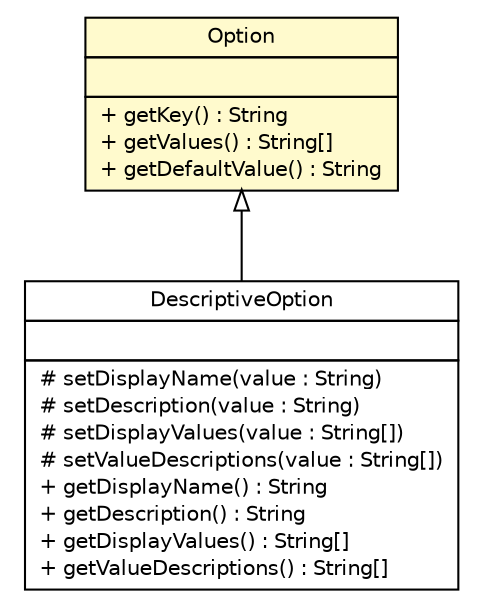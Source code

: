 #!/usr/local/bin/dot
#
# Class diagram 
# Generated by UMLGraph version 5.2 (http://www.umlgraph.org/)
#

digraph G {
	edge [fontname="Helvetica",fontsize=10,labelfontname="Helvetica",labelfontsize=10];
	node [fontname="Helvetica",fontsize=10,shape=plaintext];
	nodesep=0.25;
	ranksep=0.5;
	// dip.order.ValidationOptions.Option
	c2524 [label=<<table title="dip.order.ValidationOptions.Option" border="0" cellborder="1" cellspacing="0" cellpadding="2" port="p" bgcolor="lemonChiffon" href="./ValidationOptions.Option.html">
		<tr><td><table border="0" cellspacing="0" cellpadding="1">
<tr><td align="center" balign="center"> Option </td></tr>
		</table></td></tr>
		<tr><td><table border="0" cellspacing="0" cellpadding="1">
<tr><td align="left" balign="left">  </td></tr>
		</table></td></tr>
		<tr><td><table border="0" cellspacing="0" cellpadding="1">
<tr><td align="left" balign="left"> + getKey() : String </td></tr>
<tr><td align="left" balign="left"> + getValues() : String[] </td></tr>
<tr><td align="left" balign="left"> + getDefaultValue() : String </td></tr>
		</table></td></tr>
		</table>>, fontname="Helvetica", fontcolor="black", fontsize=10.0];
	// dip.order.ValidationOptions.DescriptiveOption
	c2525 [label=<<table title="dip.order.ValidationOptions.DescriptiveOption" border="0" cellborder="1" cellspacing="0" cellpadding="2" port="p" href="./ValidationOptions.DescriptiveOption.html">
		<tr><td><table border="0" cellspacing="0" cellpadding="1">
<tr><td align="center" balign="center"> DescriptiveOption </td></tr>
		</table></td></tr>
		<tr><td><table border="0" cellspacing="0" cellpadding="1">
<tr><td align="left" balign="left">  </td></tr>
		</table></td></tr>
		<tr><td><table border="0" cellspacing="0" cellpadding="1">
<tr><td align="left" balign="left"> # setDisplayName(value : String) </td></tr>
<tr><td align="left" balign="left"> # setDescription(value : String) </td></tr>
<tr><td align="left" balign="left"> # setDisplayValues(value : String[]) </td></tr>
<tr><td align="left" balign="left"> # setValueDescriptions(value : String[]) </td></tr>
<tr><td align="left" balign="left"> + getDisplayName() : String </td></tr>
<tr><td align="left" balign="left"> + getDescription() : String </td></tr>
<tr><td align="left" balign="left"> + getDisplayValues() : String[] </td></tr>
<tr><td align="left" balign="left"> + getValueDescriptions() : String[] </td></tr>
		</table></td></tr>
		</table>>, fontname="Helvetica", fontcolor="black", fontsize=10.0];
	//dip.order.ValidationOptions.DescriptiveOption extends dip.order.ValidationOptions.Option
	c2524:p -> c2525:p [dir=back,arrowtail=empty];
}

